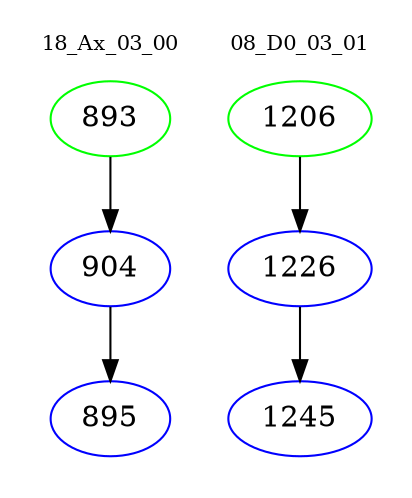 digraph{
subgraph cluster_0 {
color = white
label = "18_Ax_03_00";
fontsize=10;
T0_893 [label="893", color="green"]
T0_893 -> T0_904 [color="black"]
T0_904 [label="904", color="blue"]
T0_904 -> T0_895 [color="black"]
T0_895 [label="895", color="blue"]
}
subgraph cluster_1 {
color = white
label = "08_D0_03_01";
fontsize=10;
T1_1206 [label="1206", color="green"]
T1_1206 -> T1_1226 [color="black"]
T1_1226 [label="1226", color="blue"]
T1_1226 -> T1_1245 [color="black"]
T1_1245 [label="1245", color="blue"]
}
}
